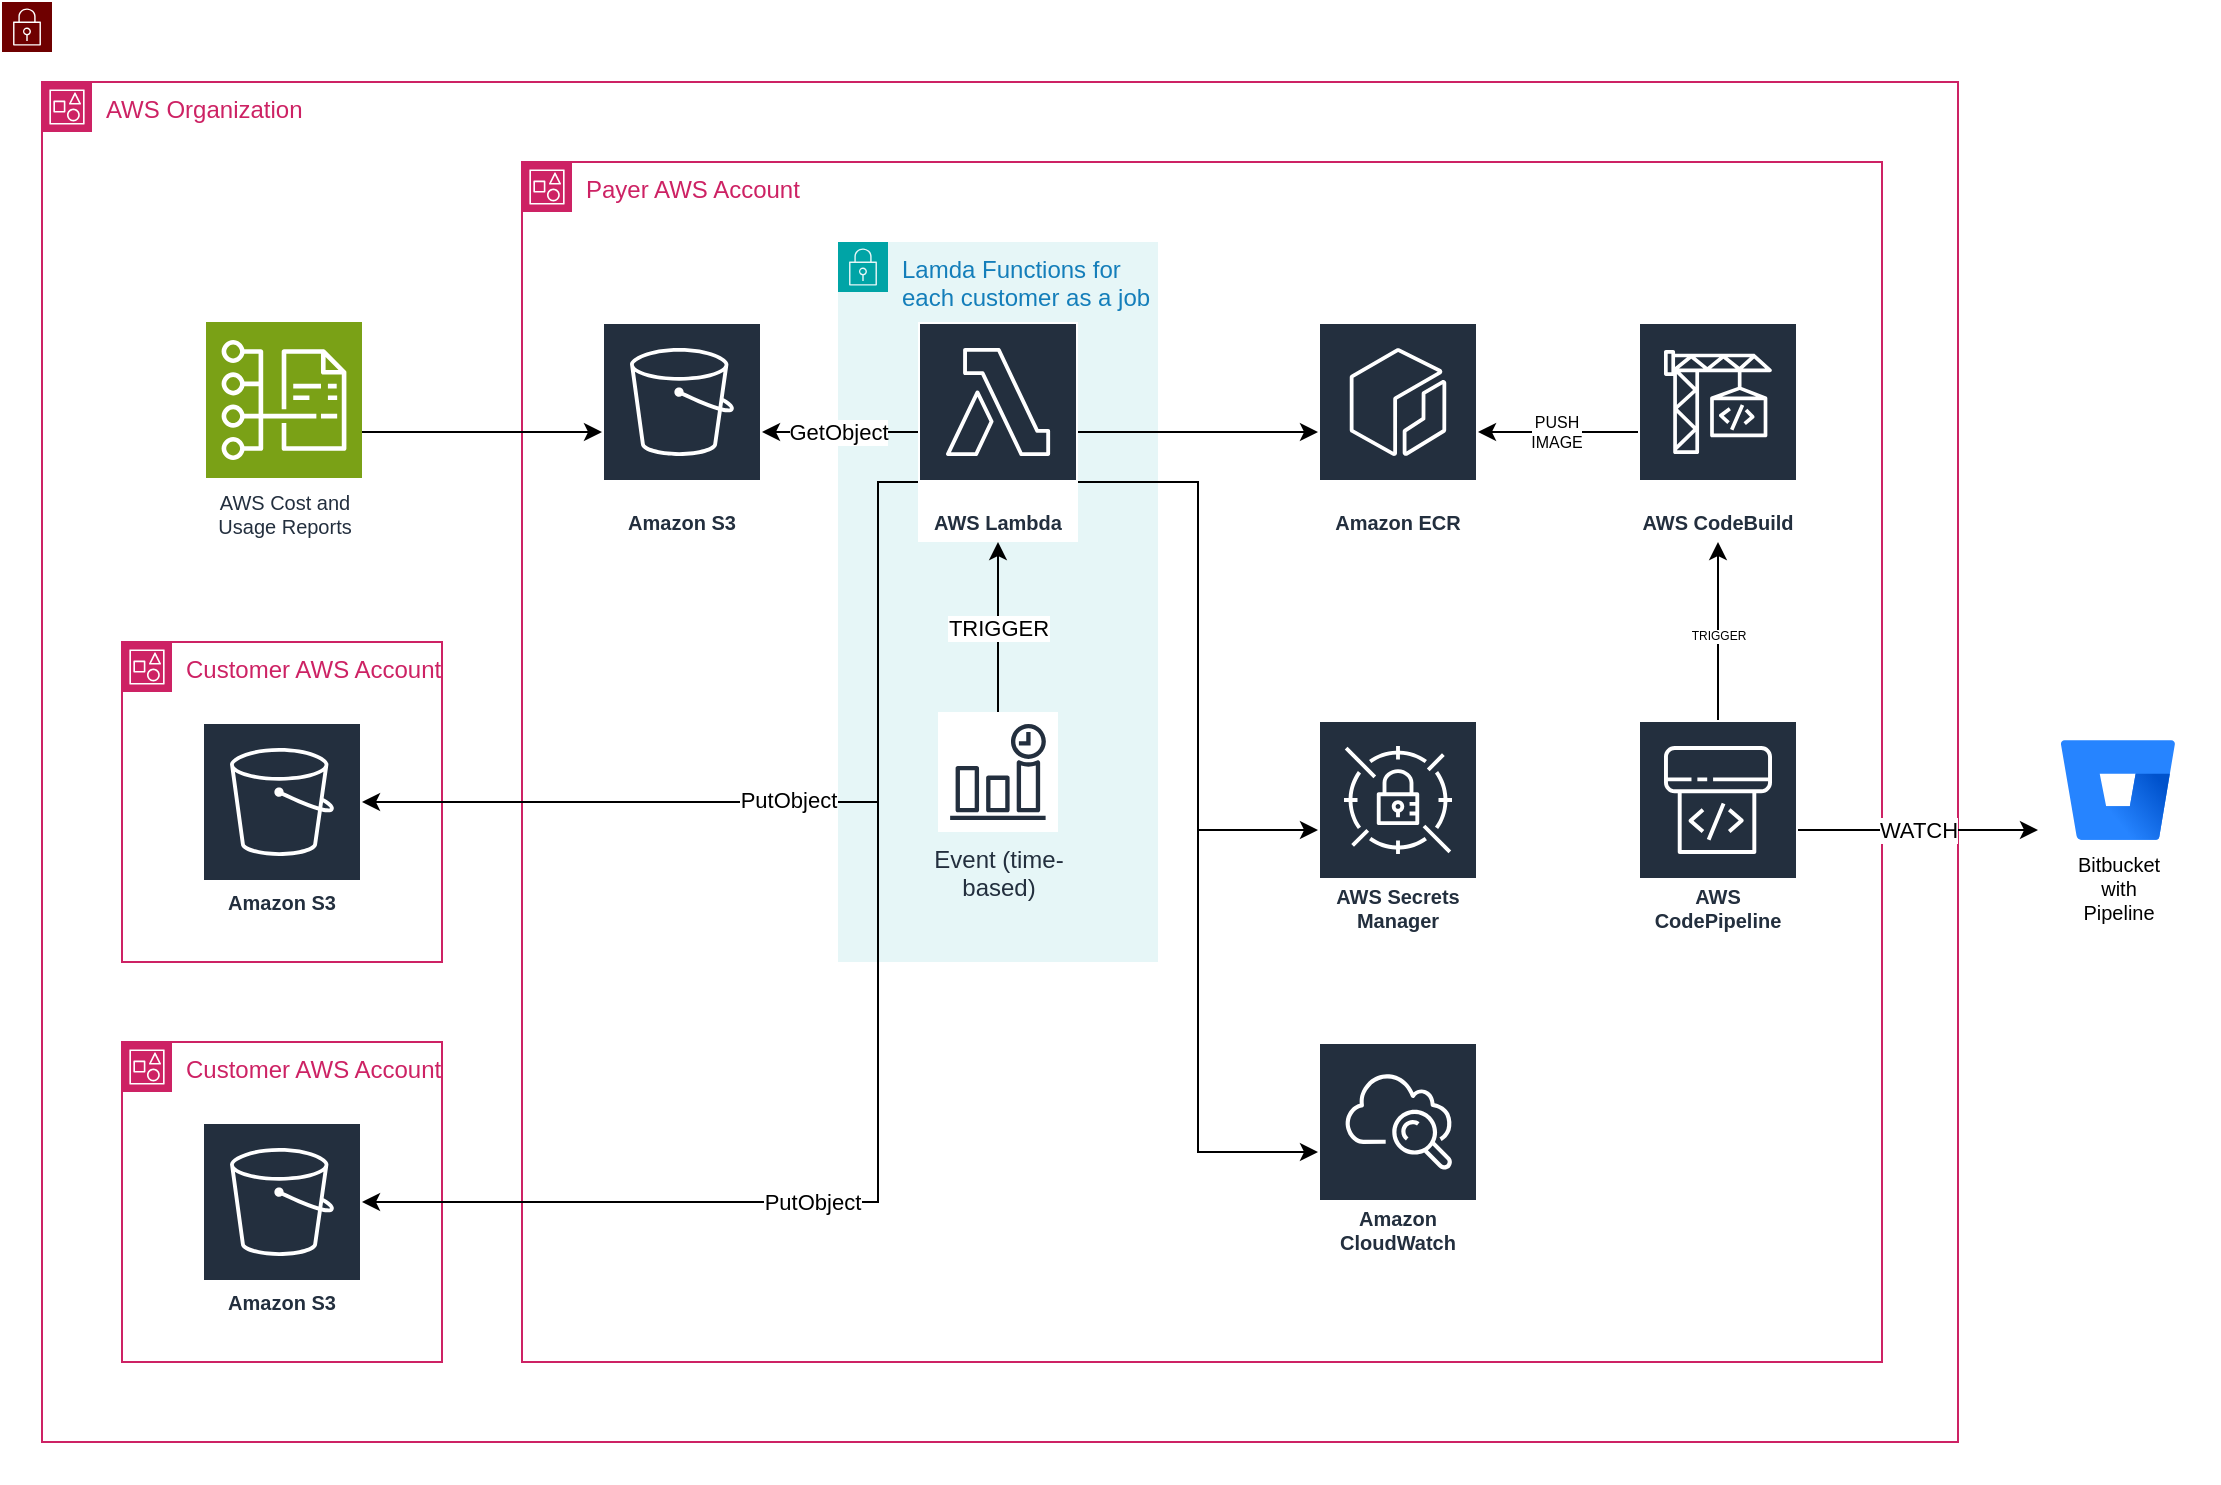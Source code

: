 <mxfile version="26.0.13">
  <diagram name="Sayfa -1" id="T5c-29nnTJdJgavPYzRY">
    <mxGraphModel dx="3475" dy="729" grid="1" gridSize="10" guides="1" tooltips="1" connect="1" arrows="1" fold="1" page="1" pageScale="1" pageWidth="1169" pageHeight="827" math="0" shadow="0">
      <root>
        <mxCell id="0" />
        <mxCell id="1" parent="0" />
        <mxCell id="2V_TngJ9tmzImwKuBUhW-33" value="AWS Organization" style="points=[[0,0],[0.25,0],[0.5,0],[0.75,0],[1,0],[1,0.25],[1,0.5],[1,0.75],[1,1],[0.75,1],[0.5,1],[0.25,1],[0,1],[0,0.75],[0,0.5],[0,0.25]];outlineConnect=0;gradientColor=none;html=1;whiteSpace=wrap;fontSize=12;fontStyle=0;container=1;pointerEvents=0;collapsible=0;recursiveResize=0;shape=mxgraph.aws4.group;grIcon=mxgraph.aws4.group_account;strokeColor=#CD2264;fillColor=none;verticalAlign=top;align=left;spacingLeft=30;fontColor=#CD2264;dashed=0;" vertex="1" parent="1">
          <mxGeometry x="-2318" y="40" width="958" height="680" as="geometry" />
        </mxCell>
        <mxCell id="2V_TngJ9tmzImwKuBUhW-10" value="Payer AWS Account" style="points=[[0,0],[0.25,0],[0.5,0],[0.75,0],[1,0],[1,0.25],[1,0.5],[1,0.75],[1,1],[0.75,1],[0.5,1],[0.25,1],[0,1],[0,0.75],[0,0.5],[0,0.25]];outlineConnect=0;gradientColor=none;html=1;whiteSpace=wrap;fontSize=12;fontStyle=0;container=1;pointerEvents=0;collapsible=0;recursiveResize=0;shape=mxgraph.aws4.group;grIcon=mxgraph.aws4.group_account;strokeColor=#CD2264;fillColor=none;verticalAlign=top;align=left;spacingLeft=30;fontColor=#CD2264;dashed=0;" vertex="1" parent="2V_TngJ9tmzImwKuBUhW-33">
          <mxGeometry x="240" y="40" width="680" height="600" as="geometry" />
        </mxCell>
        <mxCell id="2V_TngJ9tmzImwKuBUhW-11" value="Amazon S3" style="sketch=0;outlineConnect=0;fontColor=#232F3E;gradientColor=none;strokeColor=#ffffff;fillColor=#232F3E;dashed=0;verticalLabelPosition=middle;verticalAlign=bottom;align=center;html=1;whiteSpace=wrap;fontSize=10;fontStyle=1;spacing=3;shape=mxgraph.aws4.productIcon;prIcon=mxgraph.aws4.s3;" vertex="1" parent="2V_TngJ9tmzImwKuBUhW-10">
          <mxGeometry x="40" y="80" width="80" height="110" as="geometry" />
        </mxCell>
        <mxCell id="2V_TngJ9tmzImwKuBUhW-32" value="" style="group" vertex="1" connectable="0" parent="2V_TngJ9tmzImwKuBUhW-33">
          <mxGeometry x="80" y="120" width="80" height="110" as="geometry" />
        </mxCell>
        <mxCell id="2V_TngJ9tmzImwKuBUhW-31" value="" style="rounded=0;whiteSpace=wrap;html=1;fillColor=default;strokeColor=none;" vertex="1" parent="2V_TngJ9tmzImwKuBUhW-32">
          <mxGeometry width="80" height="110" as="geometry" />
        </mxCell>
        <mxCell id="2V_TngJ9tmzImwKuBUhW-30" value="AWS Cost and&lt;div&gt;Usage Reports&lt;/div&gt;" style="sketch=0;points=[[0,0,0],[0.25,0,0],[0.5,0,0],[0.75,0,0],[1,0,0],[0,1,0],[0.25,1,0],[0.5,1,0],[0.75,1,0],[1,1,0],[0,0.25,0],[0,0.5,0],[0,0.75,0],[1,0.25,0],[1,0.5,0],[1,0.75,0]];outlineConnect=0;fontColor=#232F3E;fillColor=#7AA116;strokeColor=#ffffff;dashed=0;verticalLabelPosition=bottom;verticalAlign=top;align=center;html=1;fontSize=10;fontStyle=0;aspect=fixed;shape=mxgraph.aws4.resourceIcon;resIcon=mxgraph.aws4.cost_and_usage_report;" vertex="1" parent="2V_TngJ9tmzImwKuBUhW-32">
          <mxGeometry x="2" width="78" height="78" as="geometry" />
        </mxCell>
        <mxCell id="2V_TngJ9tmzImwKuBUhW-36" style="edgeStyle=orthogonalEdgeStyle;rounded=0;orthogonalLoop=1;jettySize=auto;html=1;" edge="1" parent="2V_TngJ9tmzImwKuBUhW-33" source="2V_TngJ9tmzImwKuBUhW-31" target="2V_TngJ9tmzImwKuBUhW-11">
          <mxGeometry relative="1" as="geometry" />
        </mxCell>
        <mxCell id="2V_TngJ9tmzImwKuBUhW-6" value="Customer AWS Account" style="points=[[0,0],[0.25,0],[0.5,0],[0.75,0],[1,0],[1,0.25],[1,0.5],[1,0.75],[1,1],[0.75,1],[0.5,1],[0.25,1],[0,1],[0,0.75],[0,0.5],[0,0.25]];outlineConnect=0;gradientColor=none;html=1;whiteSpace=wrap;fontSize=12;fontStyle=0;container=1;pointerEvents=0;collapsible=0;recursiveResize=0;shape=mxgraph.aws4.group;grIcon=mxgraph.aws4.group_account;strokeColor=#CD2264;fillColor=none;verticalAlign=top;align=left;spacingLeft=30;fontColor=#CD2264;dashed=0;" vertex="1" parent="2V_TngJ9tmzImwKuBUhW-33">
          <mxGeometry x="40" y="280" width="160" height="160" as="geometry" />
        </mxCell>
        <mxCell id="2V_TngJ9tmzImwKuBUhW-7" value="Amazon S3" style="sketch=0;outlineConnect=0;fontColor=#232F3E;gradientColor=none;strokeColor=#ffffff;fillColor=#232F3E;dashed=0;verticalLabelPosition=middle;verticalAlign=bottom;align=center;html=1;whiteSpace=wrap;fontSize=10;fontStyle=1;spacing=3;shape=mxgraph.aws4.productIcon;prIcon=mxgraph.aws4.s3;" vertex="1" parent="2V_TngJ9tmzImwKuBUhW-6">
          <mxGeometry x="40" y="40" width="80" height="100" as="geometry" />
        </mxCell>
        <mxCell id="2V_TngJ9tmzImwKuBUhW-8" value="Customer AWS Account" style="points=[[0,0],[0.25,0],[0.5,0],[0.75,0],[1,0],[1,0.25],[1,0.5],[1,0.75],[1,1],[0.75,1],[0.5,1],[0.25,1],[0,1],[0,0.75],[0,0.5],[0,0.25]];outlineConnect=0;gradientColor=none;html=1;whiteSpace=wrap;fontSize=12;fontStyle=0;container=1;pointerEvents=0;collapsible=0;recursiveResize=0;shape=mxgraph.aws4.group;grIcon=mxgraph.aws4.group_account;strokeColor=#CD2264;fillColor=none;verticalAlign=top;align=left;spacingLeft=30;fontColor=#CD2264;dashed=0;" vertex="1" parent="2V_TngJ9tmzImwKuBUhW-33">
          <mxGeometry x="40" y="480" width="160" height="160" as="geometry" />
        </mxCell>
        <mxCell id="2V_TngJ9tmzImwKuBUhW-9" value="Amazon S3" style="sketch=0;outlineConnect=0;fontColor=#232F3E;gradientColor=none;strokeColor=#ffffff;fillColor=#232F3E;dashed=0;verticalLabelPosition=middle;verticalAlign=bottom;align=center;html=1;whiteSpace=wrap;fontSize=10;fontStyle=1;spacing=3;shape=mxgraph.aws4.productIcon;prIcon=mxgraph.aws4.s3;" vertex="1" parent="2V_TngJ9tmzImwKuBUhW-8">
          <mxGeometry x="40" y="40" width="80" height="100" as="geometry" />
        </mxCell>
        <mxCell id="2V_TngJ9tmzImwKuBUhW-49" value="" style="points=[[0,0],[0.25,0],[0.5,0],[0.75,0],[1,0],[1,0.25],[1,0.5],[1,0.75],[1,1],[0.75,1],[0.5,1],[0.25,1],[0,1],[0,0.75],[0,0.5],[0,0.25]];outlineConnect=0;html=1;whiteSpace=wrap;fontSize=12;fontStyle=0;container=1;pointerEvents=0;collapsible=0;recursiveResize=0;shape=mxgraph.aws4.group;grIcon=mxgraph.aws4.group_security_group;grStroke=0;verticalAlign=top;align=left;spacingLeft=30;dashed=0;fillColor=none;fontColor=#ffffff;strokeColor=#6F0000;" vertex="1" parent="1">
          <mxGeometry x="-2338" width="1108" height="740" as="geometry" />
        </mxCell>
        <mxCell id="2V_TngJ9tmzImwKuBUhW-5" value="Lamda Functions for each customer as a job" style="points=[[0,0],[0.25,0],[0.5,0],[0.75,0],[1,0],[1,0.25],[1,0.5],[1,0.75],[1,1],[0.75,1],[0.5,1],[0.25,1],[0,1],[0,0.75],[0,0.5],[0,0.25]];outlineConnect=0;gradientColor=none;html=1;whiteSpace=wrap;fontSize=12;fontStyle=0;container=1;pointerEvents=0;collapsible=0;recursiveResize=0;shape=mxgraph.aws4.group;grIcon=mxgraph.aws4.group_security_group;grStroke=0;strokeColor=#00A4A6;fillColor=#E6F6F7;verticalAlign=top;align=left;spacingLeft=30;fontColor=#147EBA;dashed=0;" vertex="1" parent="2V_TngJ9tmzImwKuBUhW-49">
          <mxGeometry x="418" y="120" width="160" height="360" as="geometry" />
        </mxCell>
        <mxCell id="crF3Aw2DtqwCxkJPiTV9-29" value="AWS Lambda" style="sketch=0;outlineConnect=0;fontColor=#232F3E;gradientColor=none;strokeColor=#ffffff;fillColor=#232F3E;dashed=0;verticalLabelPosition=middle;verticalAlign=bottom;align=center;html=1;whiteSpace=wrap;fontSize=10;fontStyle=1;spacing=3;shape=mxgraph.aws4.productIcon;prIcon=mxgraph.aws4.lambda;" parent="2V_TngJ9tmzImwKuBUhW-5" vertex="1">
          <mxGeometry x="40" y="40" width="80" height="110" as="geometry" />
        </mxCell>
        <mxCell id="2V_TngJ9tmzImwKuBUhW-23" value="" style="group" vertex="1" connectable="0" parent="2V_TngJ9tmzImwKuBUhW-5">
          <mxGeometry x="40" y="235" width="80" height="110" as="geometry" />
        </mxCell>
        <mxCell id="2V_TngJ9tmzImwKuBUhW-21" value="Event (time-&#xa;based)" style="sketch=0;outlineConnect=0;fontColor=#232F3E;gradientColor=none;strokeColor=#232F3E;fillColor=#ffffff;dashed=0;verticalLabelPosition=bottom;verticalAlign=top;align=center;html=1;fontSize=12;fontStyle=0;aspect=fixed;shape=mxgraph.aws4.resourceIcon;resIcon=mxgraph.aws4.event_time_based;" vertex="1" parent="2V_TngJ9tmzImwKuBUhW-23">
          <mxGeometry x="10" width="60" height="60" as="geometry" />
        </mxCell>
        <mxCell id="2V_TngJ9tmzImwKuBUhW-22" value="" style="rounded=0;whiteSpace=wrap;html=1;fillColor=none;strokeColor=none;" vertex="1" parent="2V_TngJ9tmzImwKuBUhW-23">
          <mxGeometry width="80" height="110" as="geometry" />
        </mxCell>
        <mxCell id="2V_TngJ9tmzImwKuBUhW-24" value="TRIGGER" style="edgeStyle=orthogonalEdgeStyle;rounded=0;orthogonalLoop=1;jettySize=auto;html=1;" edge="1" parent="2V_TngJ9tmzImwKuBUhW-5" source="2V_TngJ9tmzImwKuBUhW-22" target="crF3Aw2DtqwCxkJPiTV9-29">
          <mxGeometry relative="1" as="geometry" />
        </mxCell>
        <mxCell id="2V_TngJ9tmzImwKuBUhW-18" value="AWS Secrets Manager" style="sketch=0;outlineConnect=0;fontColor=#232F3E;gradientColor=none;strokeColor=#ffffff;fillColor=#232F3E;dashed=0;verticalLabelPosition=middle;verticalAlign=bottom;align=center;html=1;whiteSpace=wrap;fontSize=10;fontStyle=1;spacing=3;shape=mxgraph.aws4.productIcon;prIcon=mxgraph.aws4.secrets_manager;" vertex="1" parent="2V_TngJ9tmzImwKuBUhW-49">
          <mxGeometry x="658" y="359" width="80" height="110" as="geometry" />
        </mxCell>
        <mxCell id="2V_TngJ9tmzImwKuBUhW-38" value="Amazon ECR" style="sketch=0;outlineConnect=0;fontColor=#232F3E;gradientColor=none;strokeColor=#ffffff;fillColor=#232F3E;dashed=0;verticalLabelPosition=middle;verticalAlign=bottom;align=center;html=1;whiteSpace=wrap;fontSize=10;fontStyle=1;spacing=3;shape=mxgraph.aws4.productIcon;prIcon=mxgraph.aws4.ecr;" vertex="1" parent="2V_TngJ9tmzImwKuBUhW-49">
          <mxGeometry x="658" y="160" width="80" height="110" as="geometry" />
        </mxCell>
        <mxCell id="2V_TngJ9tmzImwKuBUhW-40" style="edgeStyle=orthogonalEdgeStyle;rounded=0;orthogonalLoop=1;jettySize=auto;html=1;" edge="1" parent="2V_TngJ9tmzImwKuBUhW-49" source="crF3Aw2DtqwCxkJPiTV9-29" target="2V_TngJ9tmzImwKuBUhW-38">
          <mxGeometry relative="1" as="geometry" />
        </mxCell>
        <mxCell id="2V_TngJ9tmzImwKuBUhW-41" style="edgeStyle=orthogonalEdgeStyle;rounded=0;orthogonalLoop=1;jettySize=auto;html=1;" edge="1" parent="2V_TngJ9tmzImwKuBUhW-49" source="crF3Aw2DtqwCxkJPiTV9-29" target="2V_TngJ9tmzImwKuBUhW-18">
          <mxGeometry relative="1" as="geometry">
            <Array as="points">
              <mxPoint x="598" y="240" />
              <mxPoint x="598" y="414" />
            </Array>
          </mxGeometry>
        </mxCell>
        <mxCell id="crF3Aw2DtqwCxkJPiTV9-78" value="" style="group" parent="2V_TngJ9tmzImwKuBUhW-49" connectable="0" vertex="1">
          <mxGeometry x="818" y="160" width="80" height="110" as="geometry" />
        </mxCell>
        <mxCell id="crF3Aw2DtqwCxkJPiTV9-14" value="AWS CodeBuild" style="sketch=0;outlineConnect=0;fontColor=#232F3E;gradientColor=none;strokeColor=#ffffff;fillColor=#232F3E;dashed=0;verticalLabelPosition=middle;verticalAlign=bottom;align=center;html=1;whiteSpace=wrap;fontSize=10;fontStyle=1;spacing=3;shape=mxgraph.aws4.productIcon;prIcon=mxgraph.aws4.codebuild;" parent="crF3Aw2DtqwCxkJPiTV9-78" vertex="1">
          <mxGeometry width="80" height="110" as="geometry" />
        </mxCell>
        <mxCell id="crF3Aw2DtqwCxkJPiTV9-73" value="" style="rounded=0;whiteSpace=wrap;html=1;fillColor=none;strokeColor=none;" parent="crF3Aw2DtqwCxkJPiTV9-78" vertex="1">
          <mxGeometry width="80" height="110" as="geometry" />
        </mxCell>
        <mxCell id="2V_TngJ9tmzImwKuBUhW-52" value="WATCH" style="edgeStyle=orthogonalEdgeStyle;rounded=0;orthogonalLoop=1;jettySize=auto;html=1;" edge="1" parent="2V_TngJ9tmzImwKuBUhW-49" source="crF3Aw2DtqwCxkJPiTV9-12" target="crF3Aw2DtqwCxkJPiTV9-39">
          <mxGeometry relative="1" as="geometry" />
        </mxCell>
        <mxCell id="crF3Aw2DtqwCxkJPiTV9-12" value="AWS CodePipeline" style="sketch=0;outlineConnect=0;fontColor=#232F3E;gradientColor=none;strokeColor=#ffffff;fillColor=#232F3E;dashed=0;verticalLabelPosition=middle;verticalAlign=bottom;align=center;html=1;whiteSpace=wrap;fontSize=10;fontStyle=1;spacing=3;shape=mxgraph.aws4.productIcon;prIcon=mxgraph.aws4.codepipeline;" parent="2V_TngJ9tmzImwKuBUhW-49" vertex="1">
          <mxGeometry x="818" y="359" width="80" height="110" as="geometry" />
        </mxCell>
        <mxCell id="crF3Aw2DtqwCxkJPiTV9-86" value="TRIGGER" style="edgeStyle=orthogonalEdgeStyle;rounded=0;orthogonalLoop=1;jettySize=auto;html=1;fontSize=6;" parent="2V_TngJ9tmzImwKuBUhW-49" source="crF3Aw2DtqwCxkJPiTV9-12" target="crF3Aw2DtqwCxkJPiTV9-73" edge="1">
          <mxGeometry x="-0.048" relative="1" as="geometry">
            <mxPoint as="offset" />
          </mxGeometry>
        </mxCell>
        <mxCell id="crF3Aw2DtqwCxkJPiTV9-81" value="PUSH&lt;div&gt;IMAGE&lt;/div&gt;" style="edgeStyle=orthogonalEdgeStyle;rounded=0;orthogonalLoop=1;jettySize=auto;html=1;fontSize=8;" parent="2V_TngJ9tmzImwKuBUhW-49" source="crF3Aw2DtqwCxkJPiTV9-73" target="2V_TngJ9tmzImwKuBUhW-38" edge="1">
          <mxGeometry x="0.026" relative="1" as="geometry">
            <mxPoint as="offset" />
            <mxPoint x="698" y="210" as="targetPoint" />
          </mxGeometry>
        </mxCell>
        <mxCell id="crF3Aw2DtqwCxkJPiTV9-47" value="" style="group;fontSize=11;" parent="2V_TngJ9tmzImwKuBUhW-49" connectable="0" vertex="1">
          <mxGeometry x="1018" y="359" width="80" height="110" as="geometry" />
        </mxCell>
        <mxCell id="crF3Aw2DtqwCxkJPiTV9-39" value="" style="rounded=0;whiteSpace=wrap;html=1;fillColor=none;strokeColor=none;" parent="crF3Aw2DtqwCxkJPiTV9-47" vertex="1">
          <mxGeometry width="80" height="110" as="geometry" />
        </mxCell>
        <mxCell id="crF3Aw2DtqwCxkJPiTV9-26" value="Bitbucket&lt;div&gt;with&lt;/div&gt;&lt;div&gt;Pipeline&lt;/div&gt;" style="image;html=1;image=img/lib/atlassian/Bitbucket_Logo.svg;fontSize=10;" parent="crF3Aw2DtqwCxkJPiTV9-47" vertex="1">
          <mxGeometry x="11.5" y="10" width="57" height="50" as="geometry" />
        </mxCell>
        <mxCell id="crF3Aw2DtqwCxkJPiTV9-27" value="Amazon CloudWatch" style="sketch=0;outlineConnect=0;fontColor=#232F3E;gradientColor=none;strokeColor=#ffffff;fillColor=#232F3E;dashed=0;verticalLabelPosition=middle;verticalAlign=bottom;align=center;html=1;whiteSpace=wrap;fontSize=10;fontStyle=1;spacing=3;shape=mxgraph.aws4.productIcon;prIcon=mxgraph.aws4.cloudwatch;" parent="2V_TngJ9tmzImwKuBUhW-49" vertex="1">
          <mxGeometry x="658" y="520" width="80" height="110" as="geometry" />
        </mxCell>
        <mxCell id="2V_TngJ9tmzImwKuBUhW-51" style="edgeStyle=orthogonalEdgeStyle;rounded=0;orthogonalLoop=1;jettySize=auto;html=1;" edge="1" parent="2V_TngJ9tmzImwKuBUhW-49" source="crF3Aw2DtqwCxkJPiTV9-29" target="crF3Aw2DtqwCxkJPiTV9-27">
          <mxGeometry relative="1" as="geometry">
            <Array as="points">
              <mxPoint x="598" y="240" />
              <mxPoint x="598" y="575" />
            </Array>
          </mxGeometry>
        </mxCell>
        <mxCell id="2V_TngJ9tmzImwKuBUhW-15" style="edgeStyle=orthogonalEdgeStyle;rounded=0;orthogonalLoop=1;jettySize=auto;html=1;" edge="1" parent="1" source="crF3Aw2DtqwCxkJPiTV9-29" target="2V_TngJ9tmzImwKuBUhW-11">
          <mxGeometry relative="1" as="geometry" />
        </mxCell>
        <mxCell id="2V_TngJ9tmzImwKuBUhW-27" value="GetObject" style="edgeLabel;html=1;align=center;verticalAlign=middle;resizable=0;points=[];" vertex="1" connectable="0" parent="2V_TngJ9tmzImwKuBUhW-15">
          <mxGeometry x="0.234" y="-2" relative="1" as="geometry">
            <mxPoint x="8" y="2" as="offset" />
          </mxGeometry>
        </mxCell>
        <mxCell id="2V_TngJ9tmzImwKuBUhW-16" style="edgeStyle=orthogonalEdgeStyle;rounded=0;orthogonalLoop=1;jettySize=auto;html=1;" edge="1" parent="1" source="crF3Aw2DtqwCxkJPiTV9-29" target="2V_TngJ9tmzImwKuBUhW-7">
          <mxGeometry relative="1" as="geometry">
            <Array as="points">
              <mxPoint x="-1900" y="240" />
              <mxPoint x="-1900" y="400" />
            </Array>
          </mxGeometry>
        </mxCell>
        <mxCell id="2V_TngJ9tmzImwKuBUhW-28" value="PutObject" style="edgeLabel;html=1;align=center;verticalAlign=middle;resizable=0;points=[];" vertex="1" connectable="0" parent="2V_TngJ9tmzImwKuBUhW-16">
          <mxGeometry x="0.705" y="-2" relative="1" as="geometry">
            <mxPoint x="148" y="1" as="offset" />
          </mxGeometry>
        </mxCell>
        <mxCell id="2V_TngJ9tmzImwKuBUhW-17" style="edgeStyle=orthogonalEdgeStyle;rounded=0;orthogonalLoop=1;jettySize=auto;html=1;" edge="1" parent="1" source="crF3Aw2DtqwCxkJPiTV9-29" target="2V_TngJ9tmzImwKuBUhW-9">
          <mxGeometry relative="1" as="geometry">
            <Array as="points">
              <mxPoint x="-1900" y="240" />
              <mxPoint x="-1900" y="600" />
            </Array>
          </mxGeometry>
        </mxCell>
        <mxCell id="2V_TngJ9tmzImwKuBUhW-29" value="PutObject" style="edgeLabel;html=1;align=center;verticalAlign=middle;resizable=0;points=[];" vertex="1" connectable="0" parent="2V_TngJ9tmzImwKuBUhW-17">
          <mxGeometry x="0.819" y="4" relative="1" as="geometry">
            <mxPoint x="167" y="-4" as="offset" />
          </mxGeometry>
        </mxCell>
      </root>
    </mxGraphModel>
  </diagram>
</mxfile>
